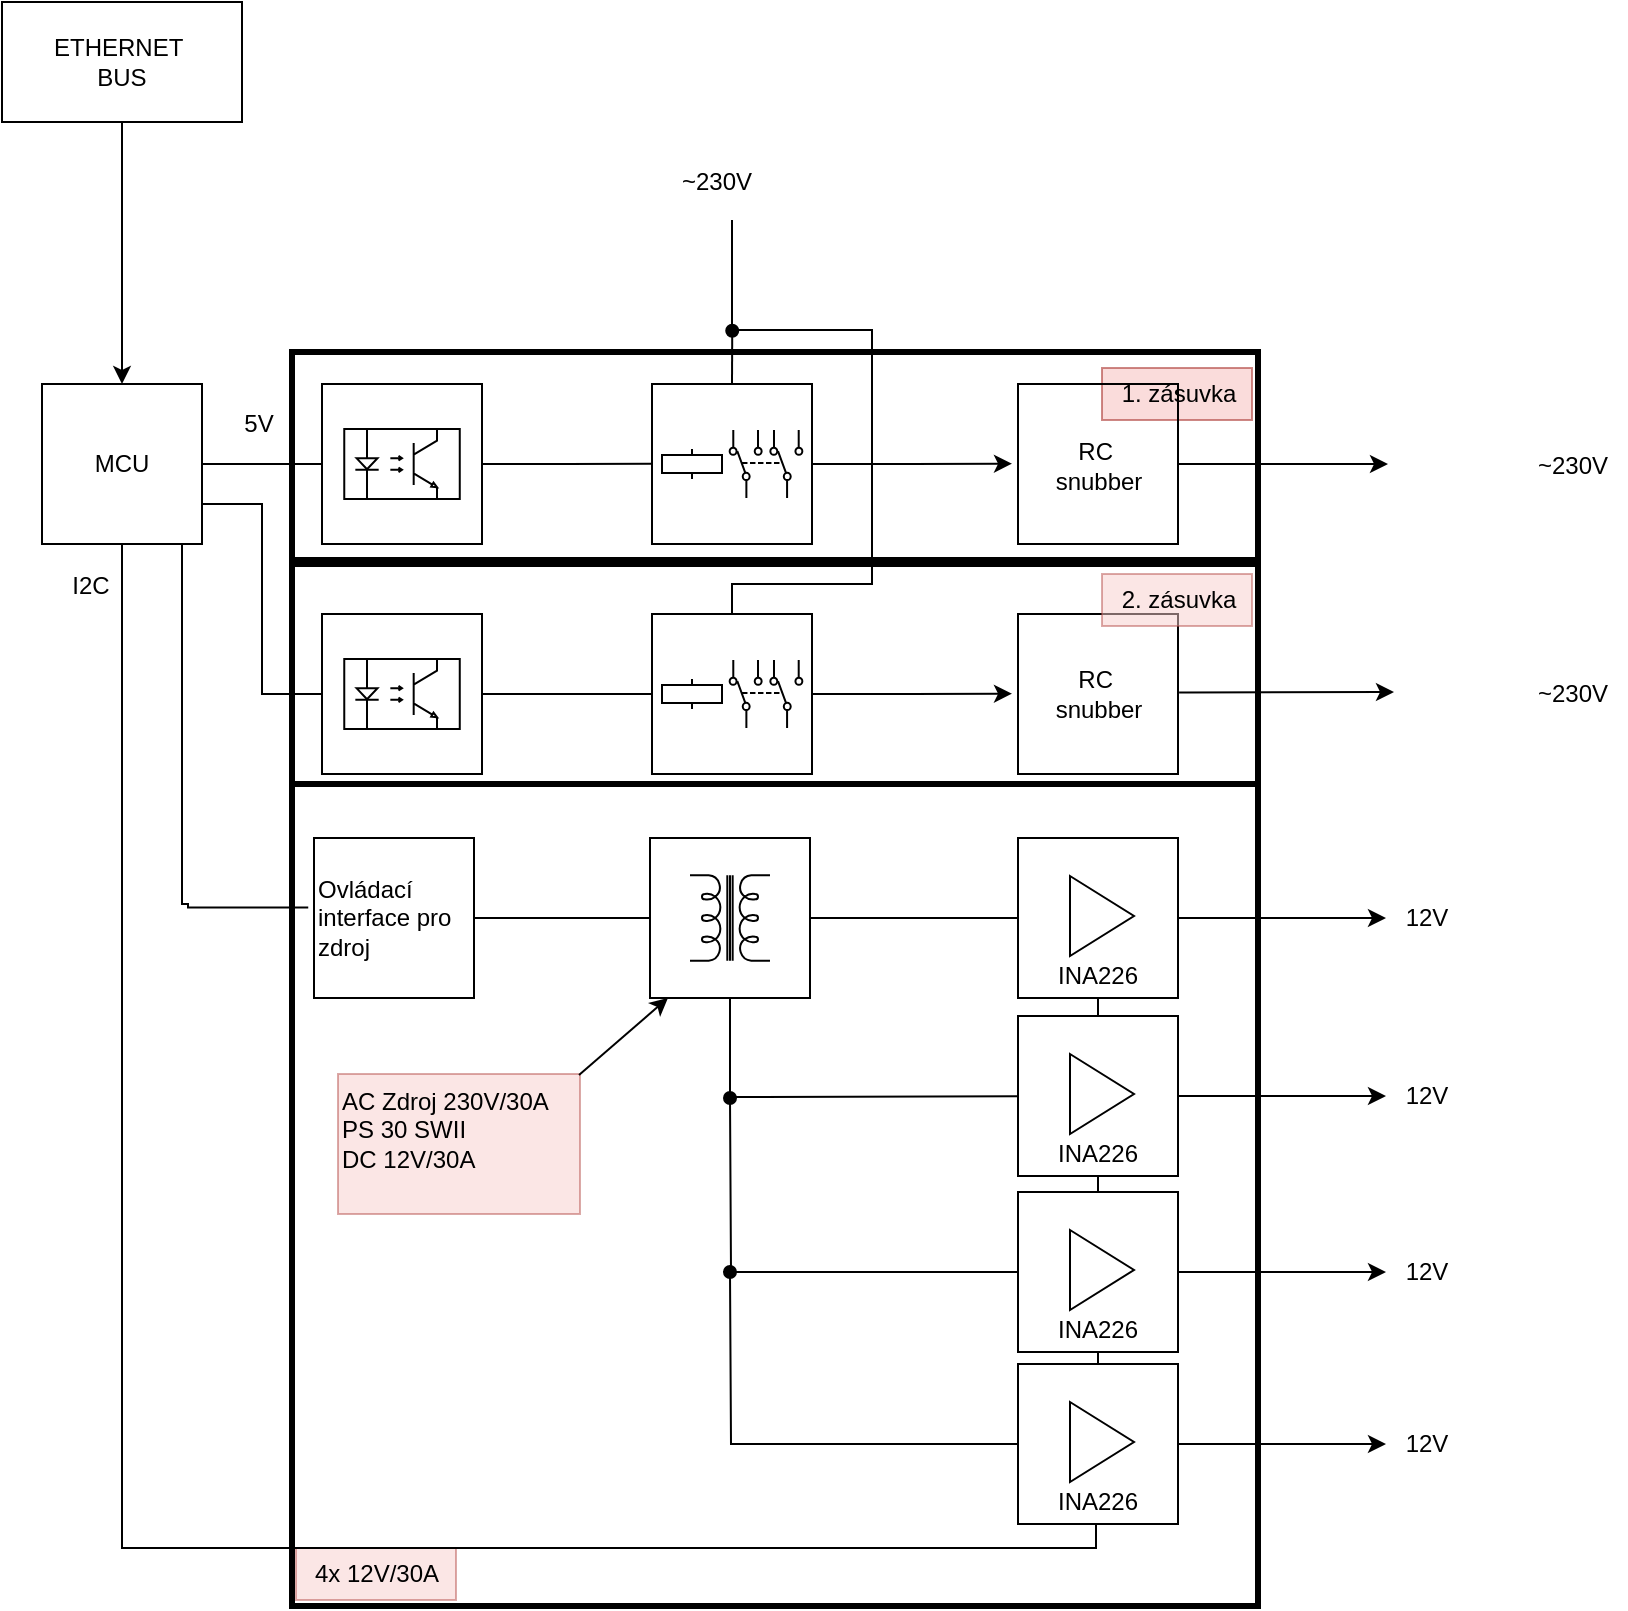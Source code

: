<mxfile version="24.7.8">
  <diagram name="Page-1" id="7e0a89b8-554c-2b80-1dc8-d5c74ca68de4">
    <mxGraphModel dx="1467" dy="780" grid="0" gridSize="5" guides="1" tooltips="1" connect="1" arrows="1" fold="1" page="1" pageScale="1" pageWidth="1169" pageHeight="827" background="none" math="0" shadow="0">
      <root>
        <mxCell id="0" />
        <mxCell id="1" parent="0" />
        <mxCell id="EAk1uLRLOfNb_ForU7wT-1" value="" style="rounded=0;whiteSpace=wrap;html=1;fillColor=none;strokeWidth=3;" parent="1" vertex="1">
          <mxGeometry x="218" y="184" width="483" height="104" as="geometry" />
        </mxCell>
        <mxCell id="EAk1uLRLOfNb_ForU7wT-11" value="" style="rounded=0;whiteSpace=wrap;html=1;fillColor=none;strokeWidth=3;" parent="1" vertex="1">
          <mxGeometry x="218" y="290" width="483" height="110" as="geometry" />
        </mxCell>
        <mxCell id="zCNBRzlEJY0I-tMyIhnu-10" value="" style="group" parent="1" vertex="1" connectable="0">
          <mxGeometry x="398" y="200" width="80" height="80" as="geometry" />
        </mxCell>
        <mxCell id="zCNBRzlEJY0I-tMyIhnu-58" style="edgeStyle=orthogonalEdgeStyle;rounded=0;orthogonalLoop=1;jettySize=auto;html=1;exitX=1;exitY=0.5;exitDx=0;exitDy=0;" parent="zCNBRzlEJY0I-tMyIhnu-10" source="zCNBRzlEJY0I-tMyIhnu-2" edge="1">
          <mxGeometry relative="1" as="geometry">
            <mxPoint x="180" y="39.857" as="targetPoint" />
          </mxGeometry>
        </mxCell>
        <mxCell id="EAk1uLRLOfNb_ForU7wT-85" style="edgeStyle=orthogonalEdgeStyle;rounded=0;orthogonalLoop=1;jettySize=auto;html=1;exitX=0.5;exitY=0;exitDx=0;exitDy=0;endArrow=oval;endFill=1;" parent="zCNBRzlEJY0I-tMyIhnu-10" source="zCNBRzlEJY0I-tMyIhnu-2" edge="1">
          <mxGeometry relative="1" as="geometry">
            <mxPoint x="40.118" y="-26.647" as="targetPoint" />
          </mxGeometry>
        </mxCell>
        <mxCell id="zCNBRzlEJY0I-tMyIhnu-2" value="" style="whiteSpace=wrap;html=1;aspect=fixed;" parent="zCNBRzlEJY0I-tMyIhnu-10" vertex="1">
          <mxGeometry width="80" height="80" as="geometry" />
        </mxCell>
        <mxCell id="zCNBRzlEJY0I-tMyIhnu-7" value="" style="pointerEvents=1;verticalLabelPosition=bottom;shadow=0;dashed=0;align=center;html=1;verticalAlign=top;shape=mxgraph.electrical.electro-mechanical.dpdt3;elSwitchState=1;rotation=-90;" parent="zCNBRzlEJY0I-tMyIhnu-10" vertex="1">
          <mxGeometry x="40" y="21.83" width="34" height="36.34" as="geometry" />
        </mxCell>
        <mxCell id="zCNBRzlEJY0I-tMyIhnu-64" value="" style="pointerEvents=1;verticalLabelPosition=bottom;shadow=0;dashed=0;align=center;html=1;verticalAlign=top;shape=mxgraph.electrical.electro-mechanical.relay_coil;" parent="zCNBRzlEJY0I-tMyIhnu-10" vertex="1">
          <mxGeometry x="5" y="32.5" width="30" height="15" as="geometry" />
        </mxCell>
        <mxCell id="zCNBRzlEJY0I-tMyIhnu-39" style="edgeStyle=orthogonalEdgeStyle;rounded=0;orthogonalLoop=1;jettySize=auto;html=1;exitX=1;exitY=0.25;exitDx=0;exitDy=0;entryX=0;entryY=0.5;entryDx=0;entryDy=0;endArrow=none;endFill=0;" parent="1" source="zCNBRzlEJY0I-tMyIhnu-27" target="zCNBRzlEJY0I-tMyIhnu-29" edge="1">
          <mxGeometry relative="1" as="geometry">
            <Array as="points">
              <mxPoint x="173" y="240" />
            </Array>
          </mxGeometry>
        </mxCell>
        <mxCell id="zCNBRzlEJY0I-tMyIhnu-40" style="edgeStyle=orthogonalEdgeStyle;rounded=0;orthogonalLoop=1;jettySize=auto;html=1;exitX=1;exitY=0.5;exitDx=0;exitDy=0;entryX=0;entryY=0.5;entryDx=0;entryDy=0;endArrow=none;endFill=0;" parent="1" source="zCNBRzlEJY0I-tMyIhnu-27" target="zCNBRzlEJY0I-tMyIhnu-33" edge="1">
          <mxGeometry relative="1" as="geometry">
            <Array as="points">
              <mxPoint x="173" y="260" />
              <mxPoint x="203" y="260" />
              <mxPoint x="203" y="355" />
            </Array>
          </mxGeometry>
        </mxCell>
        <mxCell id="zCNBRzlEJY0I-tMyIhnu-96" style="edgeStyle=orthogonalEdgeStyle;rounded=0;orthogonalLoop=1;jettySize=auto;html=1;entryX=-0.036;entryY=0.434;entryDx=0;entryDy=0;endArrow=none;endFill=0;entryPerimeter=0;" parent="1" edge="1" target="vetYpZqJevZnBehMO1L--1">
          <mxGeometry relative="1" as="geometry">
            <mxPoint x="163" y="275" as="sourcePoint" />
            <Array as="points">
              <mxPoint x="163" y="460" />
              <mxPoint x="166" y="460" />
              <mxPoint x="166" y="462" />
            </Array>
            <mxPoint x="233" y="460" as="targetPoint" />
          </mxGeometry>
        </mxCell>
        <mxCell id="zCNBRzlEJY0I-tMyIhnu-27" value="MCU" style="whiteSpace=wrap;html=1;aspect=fixed;" parent="1" vertex="1">
          <mxGeometry x="93" y="200" width="80" height="80" as="geometry" />
        </mxCell>
        <mxCell id="zCNBRzlEJY0I-tMyIhnu-31" value="" style="group" parent="1" vertex="1" connectable="0">
          <mxGeometry x="233" y="200" width="100" height="80" as="geometry" />
        </mxCell>
        <mxCell id="zCNBRzlEJY0I-tMyIhnu-57" style="edgeStyle=orthogonalEdgeStyle;rounded=0;orthogonalLoop=1;jettySize=auto;html=1;exitX=1;exitY=0.5;exitDx=0;exitDy=0;endArrow=none;endFill=0;" parent="zCNBRzlEJY0I-tMyIhnu-31" source="zCNBRzlEJY0I-tMyIhnu-29" edge="1">
          <mxGeometry relative="1" as="geometry">
            <mxPoint x="165" y="39.857" as="targetPoint" />
          </mxGeometry>
        </mxCell>
        <mxCell id="zCNBRzlEJY0I-tMyIhnu-29" value="" style="whiteSpace=wrap;html=1;aspect=fixed;" parent="zCNBRzlEJY0I-tMyIhnu-31" vertex="1">
          <mxGeometry width="80" height="80" as="geometry" />
        </mxCell>
        <mxCell id="zCNBRzlEJY0I-tMyIhnu-30" value="" style="verticalLabelPosition=bottom;shadow=0;dashed=0;align=center;html=1;verticalAlign=top;shape=mxgraph.electrical.opto_electronics.opto-coupler;" parent="zCNBRzlEJY0I-tMyIhnu-31" vertex="1">
          <mxGeometry x="11.13" y="22.5" width="57.75" height="35" as="geometry" />
        </mxCell>
        <mxCell id="zCNBRzlEJY0I-tMyIhnu-32" value="" style="group" parent="1" vertex="1" connectable="0">
          <mxGeometry x="233" y="315" width="80" height="80" as="geometry" />
        </mxCell>
        <mxCell id="zCNBRzlEJY0I-tMyIhnu-33" value="" style="whiteSpace=wrap;html=1;aspect=fixed;" parent="zCNBRzlEJY0I-tMyIhnu-32" vertex="1">
          <mxGeometry width="80" height="80" as="geometry" />
        </mxCell>
        <mxCell id="zCNBRzlEJY0I-tMyIhnu-34" value="" style="verticalLabelPosition=bottom;shadow=0;dashed=0;align=center;html=1;verticalAlign=top;shape=mxgraph.electrical.opto_electronics.opto-coupler;" parent="zCNBRzlEJY0I-tMyIhnu-32" vertex="1">
          <mxGeometry x="11.13" y="22.5" width="57.75" height="35" as="geometry" />
        </mxCell>
        <mxCell id="zCNBRzlEJY0I-tMyIhnu-56" style="edgeStyle=orthogonalEdgeStyle;rounded=0;orthogonalLoop=1;jettySize=auto;html=1;exitX=1;exitY=0.5;exitDx=0;exitDy=0;endArrow=none;endFill=0;" parent="1" source="zCNBRzlEJY0I-tMyIhnu-33" edge="1">
          <mxGeometry relative="1" as="geometry">
            <mxPoint x="398" y="355" as="targetPoint" />
          </mxGeometry>
        </mxCell>
        <mxCell id="zCNBRzlEJY0I-tMyIhnu-63" value="" style="endArrow=none;html=1;rounded=0;edgeStyle=orthogonalEdgeStyle;" parent="1" edge="1">
          <mxGeometry width="50" height="50" relative="1" as="geometry">
            <mxPoint x="438" y="315" as="sourcePoint" />
            <mxPoint x="438" y="118" as="targetPoint" />
            <Array as="points">
              <mxPoint x="438" y="300" />
              <mxPoint x="508" y="300" />
              <mxPoint x="508" y="173" />
              <mxPoint x="438" y="173" />
              <mxPoint x="438" y="118" />
            </Array>
          </mxGeometry>
        </mxCell>
        <mxCell id="zCNBRzlEJY0I-tMyIhnu-65" value="" style="group" parent="1" vertex="1" connectable="0">
          <mxGeometry x="398" y="315" width="80" height="80" as="geometry" />
        </mxCell>
        <mxCell id="zCNBRzlEJY0I-tMyIhnu-66" style="edgeStyle=orthogonalEdgeStyle;rounded=0;orthogonalLoop=1;jettySize=auto;html=1;exitX=1;exitY=0.5;exitDx=0;exitDy=0;" parent="zCNBRzlEJY0I-tMyIhnu-65" source="zCNBRzlEJY0I-tMyIhnu-67" edge="1">
          <mxGeometry relative="1" as="geometry">
            <mxPoint x="180" y="39.857" as="targetPoint" />
          </mxGeometry>
        </mxCell>
        <mxCell id="zCNBRzlEJY0I-tMyIhnu-67" value="" style="whiteSpace=wrap;html=1;aspect=fixed;" parent="zCNBRzlEJY0I-tMyIhnu-65" vertex="1">
          <mxGeometry width="80" height="80" as="geometry" />
        </mxCell>
        <mxCell id="zCNBRzlEJY0I-tMyIhnu-68" value="" style="pointerEvents=1;verticalLabelPosition=bottom;shadow=0;dashed=0;align=center;html=1;verticalAlign=top;shape=mxgraph.electrical.electro-mechanical.dpdt3;elSwitchState=1;rotation=-90;" parent="zCNBRzlEJY0I-tMyIhnu-65" vertex="1">
          <mxGeometry x="40" y="21.83" width="34" height="36.34" as="geometry" />
        </mxCell>
        <mxCell id="zCNBRzlEJY0I-tMyIhnu-69" value="" style="pointerEvents=1;verticalLabelPosition=bottom;shadow=0;dashed=0;align=center;html=1;verticalAlign=top;shape=mxgraph.electrical.electro-mechanical.relay_coil;" parent="zCNBRzlEJY0I-tMyIhnu-65" vertex="1">
          <mxGeometry x="5" y="32.5" width="30" height="15" as="geometry" />
        </mxCell>
        <mxCell id="zCNBRzlEJY0I-tMyIhnu-88" value="~230V" style="text;html=1;align=center;verticalAlign=middle;resizable=0;points=[];autosize=1;strokeColor=none;fillColor=none;" parent="1" vertex="1">
          <mxGeometry x="402" y="84" width="55" height="30" as="geometry" />
        </mxCell>
        <mxCell id="zCNBRzlEJY0I-tMyIhnu-90" value="~230V" style="text;html=1;align=center;verticalAlign=middle;resizable=0;points=[];autosize=1;strokeColor=none;fillColor=none;" parent="1" vertex="1">
          <mxGeometry x="830" y="225.5" width="55" height="30" as="geometry" />
        </mxCell>
        <mxCell id="zCNBRzlEJY0I-tMyIhnu-91" value="~230V" style="text;html=1;align=center;verticalAlign=middle;resizable=0;points=[];autosize=1;strokeColor=none;fillColor=none;" parent="1" vertex="1">
          <mxGeometry x="830" y="340" width="55" height="30" as="geometry" />
        </mxCell>
        <mxCell id="b3g8-nZqgv8whA5xBUex-1" value="12V" style="text;html=1;align=center;verticalAlign=middle;resizable=0;points=[];autosize=1;strokeColor=none;fillColor=none;" parent="1" vertex="1">
          <mxGeometry x="765" y="452" width="40" height="30" as="geometry" />
        </mxCell>
        <mxCell id="b3g8-nZqgv8whA5xBUex-7" value="" style="edgeStyle=orthogonalEdgeStyle;rounded=0;orthogonalLoop=1;jettySize=auto;html=1;entryX=0.5;entryY=0;entryDx=0;entryDy=0;" parent="1" edge="1">
          <mxGeometry relative="1" as="geometry">
            <mxPoint x="133" y="200" as="targetPoint" />
            <mxPoint x="133" y="90" as="sourcePoint" />
            <Array as="points">
              <mxPoint x="133" y="60" />
            </Array>
          </mxGeometry>
        </mxCell>
        <mxCell id="b3g8-nZqgv8whA5xBUex-9" value="ETHERNET&amp;nbsp;&lt;br&gt;BUS" style="rounded=0;whiteSpace=wrap;html=1;" parent="1" vertex="1">
          <mxGeometry x="73" y="9" width="120" height="60" as="geometry" />
        </mxCell>
        <mxCell id="b3g8-nZqgv8whA5xBUex-12" value="5V" style="text;html=1;align=center;verticalAlign=middle;resizable=0;points=[];autosize=1;strokeColor=none;fillColor=none;" parent="1" vertex="1">
          <mxGeometry x="183" y="205" width="35" height="30" as="geometry" />
        </mxCell>
        <mxCell id="EAk1uLRLOfNb_ForU7wT-3" value="1. zásuvka" style="text;html=1;align=center;verticalAlign=middle;resizable=0;points=[];autosize=1;strokeColor=#b85450;fillColor=#f8cecc;opacity=70;" parent="1" vertex="1">
          <mxGeometry x="623" y="192" width="75" height="26" as="geometry" />
        </mxCell>
        <mxCell id="EAk1uLRLOfNb_ForU7wT-10" value="" style="rounded=0;orthogonalLoop=1;jettySize=auto;html=1;" parent="1" source="EAk1uLRLOfNb_ForU7wT-4" edge="1">
          <mxGeometry relative="1" as="geometry">
            <mxPoint x="766" y="240" as="targetPoint" />
          </mxGeometry>
        </mxCell>
        <mxCell id="EAk1uLRLOfNb_ForU7wT-4" value="" style="whiteSpace=wrap;html=1;aspect=fixed;fillColor=none;" parent="1" vertex="1">
          <mxGeometry x="581" y="200" width="80" height="80" as="geometry" />
        </mxCell>
        <mxCell id="EAk1uLRLOfNb_ForU7wT-5" value="RC&amp;nbsp;&lt;br&gt;snubber" style="text;html=1;align=center;verticalAlign=middle;resizable=0;points=[];autosize=1;strokeColor=none;fillColor=none;" parent="1" vertex="1">
          <mxGeometry x="590.5" y="220" width="61" height="41" as="geometry" />
        </mxCell>
        <mxCell id="EAk1uLRLOfNb_ForU7wT-12" value="" style="whiteSpace=wrap;html=1;aspect=fixed;fillColor=none;" parent="1" vertex="1">
          <mxGeometry x="581" y="315" width="80" height="80" as="geometry" />
        </mxCell>
        <mxCell id="EAk1uLRLOfNb_ForU7wT-13" value="RC&amp;nbsp;&lt;br&gt;snubber" style="text;html=1;align=center;verticalAlign=middle;resizable=0;points=[];autosize=1;strokeColor=none;fillColor=none;" parent="1" vertex="1">
          <mxGeometry x="590.5" y="334.5" width="61" height="41" as="geometry" />
        </mxCell>
        <mxCell id="EAk1uLRLOfNb_ForU7wT-14" value="" style="edgeStyle=orthogonalEdgeStyle;rounded=0;orthogonalLoop=1;jettySize=auto;html=1;exitX=1.007;exitY=0.49;exitDx=0;exitDy=0;exitPerimeter=0;" parent="1" edge="1" source="EAk1uLRLOfNb_ForU7wT-12">
          <mxGeometry relative="1" as="geometry">
            <mxPoint x="665" y="354" as="sourcePoint" />
            <mxPoint x="769" y="354.0" as="targetPoint" />
            <Array as="points">
              <mxPoint x="665" y="354" />
            </Array>
          </mxGeometry>
        </mxCell>
        <mxCell id="EAk1uLRLOfNb_ForU7wT-15" value="2. zásuvka" style="text;html=1;align=center;verticalAlign=middle;resizable=0;points=[];autosize=1;strokeColor=#b85450;fillColor=#f8cecc;opacity=50;" parent="1" vertex="1">
          <mxGeometry x="623" y="295" width="75" height="26" as="geometry" />
        </mxCell>
        <mxCell id="EAk1uLRLOfNb_ForU7wT-41" value="" style="rounded=0;whiteSpace=wrap;html=1;fillColor=none;strokeWidth=3;" parent="1" vertex="1">
          <mxGeometry x="218" y="400" width="483" height="411" as="geometry" />
        </mxCell>
        <mxCell id="EAk1uLRLOfNb_ForU7wT-45" value="" style="group" parent="1" vertex="1" connectable="0">
          <mxGeometry x="397" y="427" width="80" height="80" as="geometry" />
        </mxCell>
        <mxCell id="EAk1uLRLOfNb_ForU7wT-46" value="" style="whiteSpace=wrap;html=1;aspect=fixed;" parent="EAk1uLRLOfNb_ForU7wT-45" vertex="1">
          <mxGeometry width="80" height="80" as="geometry" />
        </mxCell>
        <mxCell id="EAk1uLRLOfNb_ForU7wT-47" value="" style="pointerEvents=1;verticalLabelPosition=bottom;shadow=0;dashed=0;align=center;html=1;verticalAlign=top;shape=mxgraph.electrical.inductors.transformer_2;rotation=-90;" parent="EAk1uLRLOfNb_ForU7wT-45" vertex="1">
          <mxGeometry x="18.66" y="20" width="42.67" height="40" as="geometry" />
        </mxCell>
        <mxCell id="EAk1uLRLOfNb_ForU7wT-72" value="12V" style="text;html=1;align=center;verticalAlign=middle;resizable=0;points=[];autosize=1;strokeColor=none;fillColor=none;" parent="1" vertex="1">
          <mxGeometry x="765" y="541" width="40" height="30" as="geometry" />
        </mxCell>
        <mxCell id="EAk1uLRLOfNb_ForU7wT-73" value="12V" style="text;html=1;align=center;verticalAlign=middle;resizable=0;points=[];autosize=1;strokeColor=none;fillColor=none;" parent="1" vertex="1">
          <mxGeometry x="765" y="629" width="40" height="30" as="geometry" />
        </mxCell>
        <mxCell id="EAk1uLRLOfNb_ForU7wT-74" value="12V" style="text;html=1;align=center;verticalAlign=middle;resizable=0;points=[];autosize=1;strokeColor=none;fillColor=none;" parent="1" vertex="1">
          <mxGeometry x="765" y="715" width="40" height="30" as="geometry" />
        </mxCell>
        <mxCell id="EAk1uLRLOfNb_ForU7wT-82" value="I2C" style="text;html=1;align=center;verticalAlign=middle;resizable=0;points=[];autosize=1;strokeColor=none;fillColor=none;" parent="1" vertex="1">
          <mxGeometry x="98" y="288" width="37" height="26" as="geometry" />
        </mxCell>
        <mxCell id="EAk1uLRLOfNb_ForU7wT-83" value="4x 12V/30A" style="text;html=1;align=center;verticalAlign=middle;resizable=0;points=[];autosize=1;strokeColor=#b85450;fillColor=#f8cecc;opacity=50;" parent="1" vertex="1">
          <mxGeometry x="220" y="782" width="80" height="26" as="geometry" />
        </mxCell>
        <mxCell id="EAk1uLRLOfNb_ForU7wT-84" value="AC Zdroj 230V/30A&lt;br&gt;PS 30 SWII&lt;br&gt;DC 12V&lt;span style=&quot;background-color: initial;&quot;&gt;/30A&lt;/span&gt;&lt;div&gt;&lt;div&gt;&lt;br&gt;&lt;/div&gt;&lt;/div&gt;" style="text;html=1;align=left;verticalAlign=middle;resizable=0;points=[];autosize=1;strokeColor=#b85450;fillColor=#f8cecc;opacity=50;" parent="1" vertex="1">
          <mxGeometry x="241" y="545" width="121" height="70" as="geometry" />
        </mxCell>
        <mxCell id="EAk1uLRLOfNb_ForU7wT-87" value="" style="endArrow=classic;html=1;rounded=0;exitX=0.996;exitY=0.007;exitDx=0;exitDy=0;exitPerimeter=0;" parent="1" edge="1" source="EAk1uLRLOfNb_ForU7wT-84">
          <mxGeometry width="50" height="50" relative="1" as="geometry">
            <mxPoint x="335" y="542" as="sourcePoint" />
            <mxPoint x="406" y="507" as="targetPoint" />
          </mxGeometry>
        </mxCell>
        <mxCell id="vetYpZqJevZnBehMO1L--2" value="" style="edgeStyle=orthogonalEdgeStyle;rounded=0;orthogonalLoop=1;jettySize=auto;html=1;endArrow=none;endFill=0;" edge="1" parent="1" source="vetYpZqJevZnBehMO1L--1" target="EAk1uLRLOfNb_ForU7wT-46">
          <mxGeometry relative="1" as="geometry" />
        </mxCell>
        <mxCell id="vetYpZqJevZnBehMO1L--1" value="Ovládací interface pro zdroj" style="whiteSpace=wrap;html=1;aspect=fixed;align=left;" vertex="1" parent="1">
          <mxGeometry x="229" y="427" width="80" height="80" as="geometry" />
        </mxCell>
        <mxCell id="vetYpZqJevZnBehMO1L--3" value="" style="edgeStyle=orthogonalEdgeStyle;rounded=0;orthogonalLoop=1;jettySize=auto;html=1;endArrow=none;endFill=0;" edge="1" parent="1" source="EAk1uLRLOfNb_ForU7wT-46">
          <mxGeometry relative="1" as="geometry">
            <mxPoint x="660" y="467" as="targetPoint" />
          </mxGeometry>
        </mxCell>
        <mxCell id="vetYpZqJevZnBehMO1L--5" style="edgeStyle=orthogonalEdgeStyle;rounded=0;orthogonalLoop=1;jettySize=auto;html=1;entryX=0.5;entryY=1;entryDx=0;entryDy=0;endArrow=none;endFill=0;" edge="1" parent="1" target="EAk1uLRLOfNb_ForU7wT-46">
          <mxGeometry relative="1" as="geometry">
            <mxPoint x="659" y="556" as="sourcePoint" />
          </mxGeometry>
        </mxCell>
        <mxCell id="vetYpZqJevZnBehMO1L--26" style="edgeStyle=orthogonalEdgeStyle;rounded=0;orthogonalLoop=1;jettySize=auto;html=1;entryX=0.5;entryY=0;entryDx=0;entryDy=0;endArrow=none;endFill=0;" edge="1" parent="1" source="vetYpZqJevZnBehMO1L--8" target="vetYpZqJevZnBehMO1L--15">
          <mxGeometry relative="1" as="geometry" />
        </mxCell>
        <mxCell id="vetYpZqJevZnBehMO1L--30" value="" style="edgeStyle=orthogonalEdgeStyle;rounded=0;orthogonalLoop=1;jettySize=auto;html=1;" edge="1" parent="1" source="vetYpZqJevZnBehMO1L--8" target="b3g8-nZqgv8whA5xBUex-1">
          <mxGeometry relative="1" as="geometry" />
        </mxCell>
        <mxCell id="vetYpZqJevZnBehMO1L--8" value="&lt;br&gt;&lt;br&gt;&lt;br&gt;&lt;br&gt;INA226" style="whiteSpace=wrap;html=1;aspect=fixed;" vertex="1" parent="1">
          <mxGeometry x="581" y="427" width="80" height="80" as="geometry" />
        </mxCell>
        <mxCell id="vetYpZqJevZnBehMO1L--9" value="" style="triangle;whiteSpace=wrap;html=1;" vertex="1" parent="1">
          <mxGeometry x="607" y="446" width="32" height="40" as="geometry" />
        </mxCell>
        <mxCell id="vetYpZqJevZnBehMO1L--27" style="edgeStyle=orthogonalEdgeStyle;rounded=0;orthogonalLoop=1;jettySize=auto;html=1;entryX=0.5;entryY=0;entryDx=0;entryDy=0;endArrow=none;endFill=0;" edge="1" parent="1" source="vetYpZqJevZnBehMO1L--15" target="vetYpZqJevZnBehMO1L--17">
          <mxGeometry relative="1" as="geometry" />
        </mxCell>
        <mxCell id="vetYpZqJevZnBehMO1L--31" value="" style="edgeStyle=orthogonalEdgeStyle;rounded=0;orthogonalLoop=1;jettySize=auto;html=1;" edge="1" parent="1" source="vetYpZqJevZnBehMO1L--15" target="EAk1uLRLOfNb_ForU7wT-72">
          <mxGeometry relative="1" as="geometry" />
        </mxCell>
        <mxCell id="vetYpZqJevZnBehMO1L--15" value="&lt;br&gt;&lt;br&gt;&lt;br&gt;&lt;br&gt;INA226" style="whiteSpace=wrap;html=1;aspect=fixed;" vertex="1" parent="1">
          <mxGeometry x="581" y="516" width="80" height="80" as="geometry" />
        </mxCell>
        <mxCell id="vetYpZqJevZnBehMO1L--16" value="" style="triangle;whiteSpace=wrap;html=1;" vertex="1" parent="1">
          <mxGeometry x="607" y="535" width="32" height="40" as="geometry" />
        </mxCell>
        <mxCell id="vetYpZqJevZnBehMO1L--28" style="edgeStyle=orthogonalEdgeStyle;rounded=0;orthogonalLoop=1;jettySize=auto;html=1;entryX=0.5;entryY=0;entryDx=0;entryDy=0;endArrow=none;endFill=0;" edge="1" parent="1" source="vetYpZqJevZnBehMO1L--17" target="vetYpZqJevZnBehMO1L--19">
          <mxGeometry relative="1" as="geometry" />
        </mxCell>
        <mxCell id="vetYpZqJevZnBehMO1L--32" value="" style="edgeStyle=orthogonalEdgeStyle;rounded=0;orthogonalLoop=1;jettySize=auto;html=1;" edge="1" parent="1" source="vetYpZqJevZnBehMO1L--17" target="EAk1uLRLOfNb_ForU7wT-73">
          <mxGeometry relative="1" as="geometry" />
        </mxCell>
        <mxCell id="vetYpZqJevZnBehMO1L--34" style="edgeStyle=orthogonalEdgeStyle;rounded=0;orthogonalLoop=1;jettySize=auto;html=1;endArrow=oval;endFill=1;" edge="1" parent="1" source="vetYpZqJevZnBehMO1L--17">
          <mxGeometry relative="1" as="geometry">
            <mxPoint x="437" y="557" as="targetPoint" />
          </mxGeometry>
        </mxCell>
        <mxCell id="vetYpZqJevZnBehMO1L--17" value="&lt;br&gt;&lt;br&gt;&lt;br&gt;&lt;br&gt;INA226" style="whiteSpace=wrap;html=1;aspect=fixed;" vertex="1" parent="1">
          <mxGeometry x="581" y="604" width="80" height="80" as="geometry" />
        </mxCell>
        <mxCell id="vetYpZqJevZnBehMO1L--18" value="" style="triangle;whiteSpace=wrap;html=1;" vertex="1" parent="1">
          <mxGeometry x="607" y="623" width="32" height="40" as="geometry" />
        </mxCell>
        <mxCell id="vetYpZqJevZnBehMO1L--29" style="edgeStyle=orthogonalEdgeStyle;rounded=0;orthogonalLoop=1;jettySize=auto;html=1;entryX=0.5;entryY=1;entryDx=0;entryDy=0;endArrow=none;endFill=0;exitX=0.5;exitY=1;exitDx=0;exitDy=0;" edge="1" parent="1" source="vetYpZqJevZnBehMO1L--19" target="zCNBRzlEJY0I-tMyIhnu-27">
          <mxGeometry relative="1" as="geometry">
            <mxPoint x="720" y="779" as="sourcePoint" />
            <mxPoint x="133" y="289" as="targetPoint" />
            <Array as="points">
              <mxPoint x="620" y="770" />
              <mxPoint x="620" y="782" />
              <mxPoint x="133" y="782" />
            </Array>
          </mxGeometry>
        </mxCell>
        <mxCell id="vetYpZqJevZnBehMO1L--33" value="" style="edgeStyle=orthogonalEdgeStyle;rounded=0;orthogonalLoop=1;jettySize=auto;html=1;" edge="1" parent="1" source="vetYpZqJevZnBehMO1L--19" target="EAk1uLRLOfNb_ForU7wT-74">
          <mxGeometry relative="1" as="geometry" />
        </mxCell>
        <mxCell id="vetYpZqJevZnBehMO1L--35" style="edgeStyle=orthogonalEdgeStyle;rounded=0;orthogonalLoop=1;jettySize=auto;html=1;endArrow=oval;endFill=1;" edge="1" parent="1" source="vetYpZqJevZnBehMO1L--19">
          <mxGeometry relative="1" as="geometry">
            <mxPoint x="437" y="644" as="targetPoint" />
          </mxGeometry>
        </mxCell>
        <mxCell id="vetYpZqJevZnBehMO1L--19" value="&lt;br&gt;&lt;br&gt;&lt;br&gt;&lt;br&gt;INA226" style="whiteSpace=wrap;html=1;aspect=fixed;" vertex="1" parent="1">
          <mxGeometry x="581" y="690" width="80" height="80" as="geometry" />
        </mxCell>
        <mxCell id="vetYpZqJevZnBehMO1L--20" value="" style="triangle;whiteSpace=wrap;html=1;" vertex="1" parent="1">
          <mxGeometry x="607" y="709" width="32" height="40" as="geometry" />
        </mxCell>
      </root>
    </mxGraphModel>
  </diagram>
</mxfile>

